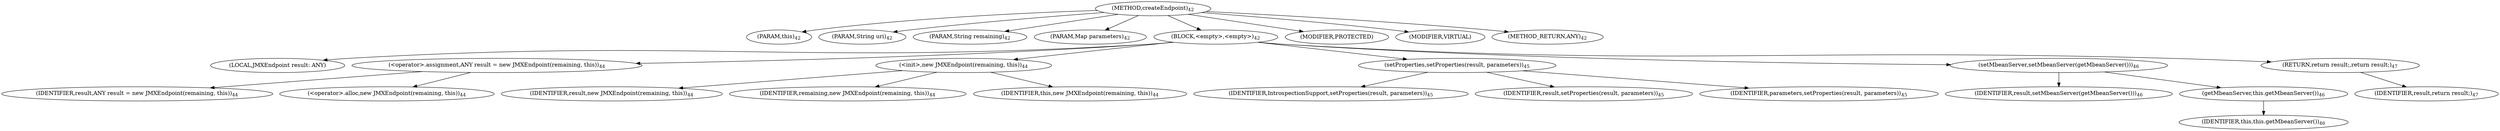 digraph "createEndpoint" {  
"33" [label = <(METHOD,createEndpoint)<SUB>42</SUB>> ]
"6" [label = <(PARAM,this)<SUB>42</SUB>> ]
"34" [label = <(PARAM,String uri)<SUB>42</SUB>> ]
"35" [label = <(PARAM,String remaining)<SUB>42</SUB>> ]
"36" [label = <(PARAM,Map parameters)<SUB>42</SUB>> ]
"37" [label = <(BLOCK,&lt;empty&gt;,&lt;empty&gt;)<SUB>42</SUB>> ]
"8" [label = <(LOCAL,JMXEndpoint result: ANY)> ]
"38" [label = <(&lt;operator&gt;.assignment,ANY result = new JMXEndpoint(remaining, this))<SUB>44</SUB>> ]
"39" [label = <(IDENTIFIER,result,ANY result = new JMXEndpoint(remaining, this))<SUB>44</SUB>> ]
"40" [label = <(&lt;operator&gt;.alloc,new JMXEndpoint(remaining, this))<SUB>44</SUB>> ]
"41" [label = <(&lt;init&gt;,new JMXEndpoint(remaining, this))<SUB>44</SUB>> ]
"7" [label = <(IDENTIFIER,result,new JMXEndpoint(remaining, this))<SUB>44</SUB>> ]
"42" [label = <(IDENTIFIER,remaining,new JMXEndpoint(remaining, this))<SUB>44</SUB>> ]
"5" [label = <(IDENTIFIER,this,new JMXEndpoint(remaining, this))<SUB>44</SUB>> ]
"43" [label = <(setProperties,setProperties(result, parameters))<SUB>45</SUB>> ]
"44" [label = <(IDENTIFIER,IntrospectionSupport,setProperties(result, parameters))<SUB>45</SUB>> ]
"45" [label = <(IDENTIFIER,result,setProperties(result, parameters))<SUB>45</SUB>> ]
"46" [label = <(IDENTIFIER,parameters,setProperties(result, parameters))<SUB>45</SUB>> ]
"47" [label = <(setMbeanServer,setMbeanServer(getMbeanServer()))<SUB>46</SUB>> ]
"48" [label = <(IDENTIFIER,result,setMbeanServer(getMbeanServer()))<SUB>46</SUB>> ]
"49" [label = <(getMbeanServer,this.getMbeanServer())<SUB>46</SUB>> ]
"9" [label = <(IDENTIFIER,this,this.getMbeanServer())<SUB>46</SUB>> ]
"50" [label = <(RETURN,return result;,return result;)<SUB>47</SUB>> ]
"51" [label = <(IDENTIFIER,result,return result;)<SUB>47</SUB>> ]
"52" [label = <(MODIFIER,PROTECTED)> ]
"53" [label = <(MODIFIER,VIRTUAL)> ]
"54" [label = <(METHOD_RETURN,ANY)<SUB>42</SUB>> ]
  "33" -> "6" 
  "33" -> "34" 
  "33" -> "35" 
  "33" -> "36" 
  "33" -> "37" 
  "33" -> "52" 
  "33" -> "53" 
  "33" -> "54" 
  "37" -> "8" 
  "37" -> "38" 
  "37" -> "41" 
  "37" -> "43" 
  "37" -> "47" 
  "37" -> "50" 
  "38" -> "39" 
  "38" -> "40" 
  "41" -> "7" 
  "41" -> "42" 
  "41" -> "5" 
  "43" -> "44" 
  "43" -> "45" 
  "43" -> "46" 
  "47" -> "48" 
  "47" -> "49" 
  "49" -> "9" 
  "50" -> "51" 
}

